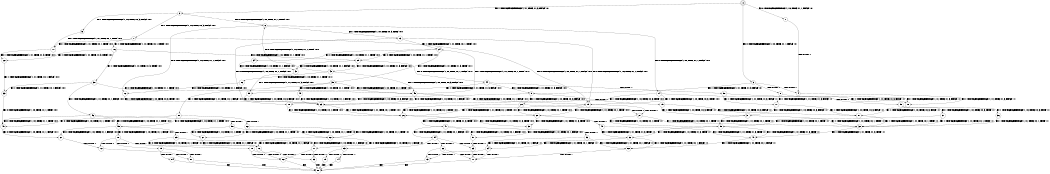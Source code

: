 digraph BCG {
size = "7, 10.5";
center = TRUE;
node [shape = circle];
0 [peripheries = 2];
0 -> 1 [label = "EX !0 !ATOMIC_EXCH_BRANCH (1, +0, TRUE, +1, 1, FALSE) !:0:"];
0 -> 2 [label = "EX !1 !ATOMIC_EXCH_BRANCH (1, +1, TRUE, +1, 3, FALSE) !:0:"];
0 -> 3 [label = "EX !0 !ATOMIC_EXCH_BRANCH (1, +0, TRUE, +1, 1, FALSE) !:0:"];
1 -> 4 [label = "TERMINATE !0"];
2 -> 5 [label = "EX !1 !ATOMIC_EXCH_BRANCH (1, +0, TRUE, +0, 3, FALSE) !:0:1:"];
2 -> 6 [label = "EX !0 !ATOMIC_EXCH_BRANCH (1, +0, TRUE, +1, 1, TRUE) !:0:1:"];
2 -> 7 [label = "EX !1 !ATOMIC_EXCH_BRANCH (1, +0, TRUE, +0, 3, FALSE) !:0:1:"];
3 -> 4 [label = "TERMINATE !0"];
3 -> 8 [label = "TERMINATE !0"];
3 -> 9 [label = "EX !1 !ATOMIC_EXCH_BRANCH (1, +1, TRUE, +1, 3, FALSE) !:0:"];
4 -> 10 [label = "EX !1 !ATOMIC_EXCH_BRANCH (1, +1, TRUE, +1, 3, FALSE) !:1:"];
5 -> 11 [label = "EX !1 !ATOMIC_EXCH_BRANCH (1, +1, TRUE, +0, 1, TRUE) !:0:1:"];
6 -> 12 [label = "EX !0 !ATOMIC_EXCH_BRANCH (1, +0, TRUE, +1, 1, FALSE) !:0:1:"];
6 -> 13 [label = "EX !1 !ATOMIC_EXCH_BRANCH (1, +0, TRUE, +0, 3, TRUE) !:0:1:"];
6 -> 14 [label = "EX !0 !ATOMIC_EXCH_BRANCH (1, +0, TRUE, +1, 1, FALSE) !:0:1:"];
7 -> 11 [label = "EX !1 !ATOMIC_EXCH_BRANCH (1, +1, TRUE, +0, 1, TRUE) !:0:1:"];
7 -> 15 [label = "EX !0 !ATOMIC_EXCH_BRANCH (1, +0, TRUE, +1, 1, FALSE) !:0:1:"];
7 -> 16 [label = "EX !1 !ATOMIC_EXCH_BRANCH (1, +1, TRUE, +0, 1, TRUE) !:0:1:"];
8 -> 10 [label = "EX !1 !ATOMIC_EXCH_BRANCH (1, +1, TRUE, +1, 3, FALSE) !:1:"];
8 -> 17 [label = "EX !1 !ATOMIC_EXCH_BRANCH (1, +1, TRUE, +1, 3, FALSE) !:1:"];
9 -> 18 [label = "EX !1 !ATOMIC_EXCH_BRANCH (1, +0, TRUE, +0, 3, FALSE) !:0:1:"];
9 -> 19 [label = "TERMINATE !0"];
9 -> 20 [label = "EX !1 !ATOMIC_EXCH_BRANCH (1, +0, TRUE, +0, 3, FALSE) !:0:1:"];
10 -> 21 [label = "EX !1 !ATOMIC_EXCH_BRANCH (1, +0, TRUE, +0, 3, FALSE) !:1:"];
11 -> 22 [label = "EX !1 !ATOMIC_EXCH_BRANCH (1, +1, TRUE, +1, 3, TRUE) !:0:1:"];
12 -> 23 [label = "EX !1 !ATOMIC_EXCH_BRANCH (1, +0, TRUE, +0, 3, TRUE) !:0:1:"];
13 -> 23 [label = "EX !0 !ATOMIC_EXCH_BRANCH (1, +0, TRUE, +1, 1, FALSE) !:0:1:"];
13 -> 24 [label = "EX !1 !ATOMIC_EXCH_BRANCH (1, +1, TRUE, +0, 1, TRUE) !:0:1:"];
13 -> 15 [label = "EX !0 !ATOMIC_EXCH_BRANCH (1, +0, TRUE, +1, 1, FALSE) !:0:1:"];
14 -> 23 [label = "EX !1 !ATOMIC_EXCH_BRANCH (1, +0, TRUE, +0, 3, TRUE) !:0:1:"];
14 -> 25 [label = "TERMINATE !0"];
14 -> 15 [label = "EX !1 !ATOMIC_EXCH_BRANCH (1, +0, TRUE, +0, 3, TRUE) !:0:1:"];
15 -> 26 [label = "EX !1 !ATOMIC_EXCH_BRANCH (1, +1, TRUE, +0, 1, TRUE) !:0:1:"];
15 -> 27 [label = "TERMINATE !0"];
15 -> 28 [label = "EX !1 !ATOMIC_EXCH_BRANCH (1, +1, TRUE, +0, 1, TRUE) !:0:1:"];
16 -> 22 [label = "EX !1 !ATOMIC_EXCH_BRANCH (1, +1, TRUE, +1, 3, TRUE) !:0:1:"];
16 -> 29 [label = "EX !0 !ATOMIC_EXCH_BRANCH (1, +0, TRUE, +1, 1, TRUE) !:0:1:"];
16 -> 30 [label = "EX !1 !ATOMIC_EXCH_BRANCH (1, +1, TRUE, +1, 3, TRUE) !:0:1:"];
17 -> 21 [label = "EX !1 !ATOMIC_EXCH_BRANCH (1, +0, TRUE, +0, 3, FALSE) !:1:"];
17 -> 31 [label = "EX !1 !ATOMIC_EXCH_BRANCH (1, +0, TRUE, +0, 3, FALSE) !:1:"];
18 -> 26 [label = "EX !1 !ATOMIC_EXCH_BRANCH (1, +1, TRUE, +0, 1, TRUE) !:0:1:"];
19 -> 21 [label = "EX !1 !ATOMIC_EXCH_BRANCH (1, +0, TRUE, +0, 3, FALSE) !:1:"];
19 -> 31 [label = "EX !1 !ATOMIC_EXCH_BRANCH (1, +0, TRUE, +0, 3, FALSE) !:1:"];
20 -> 26 [label = "EX !1 !ATOMIC_EXCH_BRANCH (1, +1, TRUE, +0, 1, TRUE) !:0:1:"];
20 -> 27 [label = "TERMINATE !0"];
20 -> 28 [label = "EX !1 !ATOMIC_EXCH_BRANCH (1, +1, TRUE, +0, 1, TRUE) !:0:1:"];
21 -> 32 [label = "EX !1 !ATOMIC_EXCH_BRANCH (1, +1, TRUE, +0, 1, TRUE) !:1:"];
22 -> 33 [label = "EX !1 !ATOMIC_EXCH_BRANCH (1, +1, TRUE, +0, 1, FALSE) !:0:1:"];
23 -> 26 [label = "EX !1 !ATOMIC_EXCH_BRANCH (1, +1, TRUE, +0, 1, TRUE) !:0:1:"];
24 -> 34 [label = "EX !0 !ATOMIC_EXCH_BRANCH (1, +0, TRUE, +1, 1, TRUE) !:0:1:"];
24 -> 35 [label = "EX !1 !ATOMIC_EXCH_BRANCH (1, +1, TRUE, +1, 3, TRUE) !:0:1:"];
24 -> 29 [label = "EX !0 !ATOMIC_EXCH_BRANCH (1, +0, TRUE, +1, 1, TRUE) !:0:1:"];
25 -> 36 [label = "EX !1 !ATOMIC_EXCH_BRANCH (1, +0, TRUE, +0, 3, TRUE) !:1:"];
25 -> 37 [label = "EX !1 !ATOMIC_EXCH_BRANCH (1, +0, TRUE, +0, 3, TRUE) !:1:"];
26 -> 38 [label = "EX !1 !ATOMIC_EXCH_BRANCH (1, +1, TRUE, +1, 3, TRUE) !:0:1:"];
27 -> 32 [label = "EX !1 !ATOMIC_EXCH_BRANCH (1, +1, TRUE, +0, 1, TRUE) !:1:"];
27 -> 39 [label = "EX !1 !ATOMIC_EXCH_BRANCH (1, +1, TRUE, +0, 1, TRUE) !:1:"];
28 -> 38 [label = "EX !1 !ATOMIC_EXCH_BRANCH (1, +1, TRUE, +1, 3, TRUE) !:0:1:"];
28 -> 40 [label = "TERMINATE !0"];
28 -> 41 [label = "EX !1 !ATOMIC_EXCH_BRANCH (1, +1, TRUE, +1, 3, TRUE) !:0:1:"];
29 -> 42 [label = "EX !0 !ATOMIC_EXCH_BRANCH (1, +0, TRUE, +1, 1, FALSE) !:0:1:"];
29 -> 43 [label = "EX !1 !ATOMIC_EXCH_BRANCH (1, +1, TRUE, +1, 3, FALSE) !:0:1:"];
29 -> 44 [label = "EX !0 !ATOMIC_EXCH_BRANCH (1, +0, TRUE, +1, 1, FALSE) !:0:1:"];
30 -> 33 [label = "EX !1 !ATOMIC_EXCH_BRANCH (1, +1, TRUE, +0, 1, FALSE) !:0:1:"];
30 -> 45 [label = "EX !0 !ATOMIC_EXCH_BRANCH (1, +0, TRUE, +1, 1, TRUE) !:0:1:"];
30 -> 46 [label = "EX !1 !ATOMIC_EXCH_BRANCH (1, +1, TRUE, +0, 1, FALSE) !:0:1:"];
31 -> 32 [label = "EX !1 !ATOMIC_EXCH_BRANCH (1, +1, TRUE, +0, 1, TRUE) !:1:"];
31 -> 39 [label = "EX !1 !ATOMIC_EXCH_BRANCH (1, +1, TRUE, +0, 1, TRUE) !:1:"];
32 -> 47 [label = "EX !1 !ATOMIC_EXCH_BRANCH (1, +1, TRUE, +1, 3, TRUE) !:1:"];
33 -> 48 [label = "EX !0 !ATOMIC_EXCH_BRANCH (1, +0, TRUE, +1, 1, TRUE) !:0:1:"];
34 -> 42 [label = "EX !0 !ATOMIC_EXCH_BRANCH (1, +0, TRUE, +1, 1, FALSE) !:0:1:"];
35 -> 49 [label = "EX !0 !ATOMIC_EXCH_BRANCH (1, +0, TRUE, +1, 1, TRUE) !:0:1:"];
35 -> 50 [label = "EX !1 !ATOMIC_EXCH_BRANCH (1, +1, TRUE, +0, 1, FALSE) !:0:1:"];
35 -> 45 [label = "EX !0 !ATOMIC_EXCH_BRANCH (1, +0, TRUE, +1, 1, TRUE) !:0:1:"];
36 -> 32 [label = "EX !1 !ATOMIC_EXCH_BRANCH (1, +1, TRUE, +0, 1, TRUE) !:1:"];
37 -> 32 [label = "EX !1 !ATOMIC_EXCH_BRANCH (1, +1, TRUE, +0, 1, TRUE) !:1:"];
37 -> 39 [label = "EX !1 !ATOMIC_EXCH_BRANCH (1, +1, TRUE, +0, 1, TRUE) !:1:"];
38 -> 51 [label = "EX !1 !ATOMIC_EXCH_BRANCH (1, +1, TRUE, +0, 1, FALSE) !:0:1:"];
39 -> 47 [label = "EX !1 !ATOMIC_EXCH_BRANCH (1, +1, TRUE, +1, 3, TRUE) !:1:"];
39 -> 52 [label = "EX !1 !ATOMIC_EXCH_BRANCH (1, +1, TRUE, +1, 3, TRUE) !:1:"];
40 -> 47 [label = "EX !1 !ATOMIC_EXCH_BRANCH (1, +1, TRUE, +1, 3, TRUE) !:1:"];
40 -> 52 [label = "EX !1 !ATOMIC_EXCH_BRANCH (1, +1, TRUE, +1, 3, TRUE) !:1:"];
41 -> 51 [label = "EX !1 !ATOMIC_EXCH_BRANCH (1, +1, TRUE, +0, 1, FALSE) !:0:1:"];
41 -> 53 [label = "TERMINATE !0"];
41 -> 54 [label = "EX !1 !ATOMIC_EXCH_BRANCH (1, +1, TRUE, +0, 1, FALSE) !:0:1:"];
42 -> 55 [label = "EX !1 !ATOMIC_EXCH_BRANCH (1, +1, TRUE, +1, 3, FALSE) !:0:1:"];
43 -> 56 [label = "EX !0 !ATOMIC_EXCH_BRANCH (1, +0, TRUE, +1, 1, TRUE) !:0:1:"];
43 -> 45 [label = "EX !1 !ATOMIC_EXCH_BRANCH (1, +0, TRUE, +0, 3, FALSE) !:0:1:"];
43 -> 6 [label = "EX !0 !ATOMIC_EXCH_BRANCH (1, +0, TRUE, +1, 1, TRUE) !:0:1:"];
44 -> 55 [label = "EX !1 !ATOMIC_EXCH_BRANCH (1, +1, TRUE, +1, 3, FALSE) !:0:1:"];
44 -> 57 [label = "TERMINATE !0"];
44 -> 9 [label = "EX !1 !ATOMIC_EXCH_BRANCH (1, +1, TRUE, +1, 3, FALSE) !:0:1:"];
45 -> 23 [label = "EX !0 !ATOMIC_EXCH_BRANCH (1, +0, TRUE, +1, 1, FALSE) !:0:1:"];
45 -> 24 [label = "EX !1 !ATOMIC_EXCH_BRANCH (1, +1, TRUE, +0, 1, TRUE) !:0:1:"];
45 -> 15 [label = "EX !0 !ATOMIC_EXCH_BRANCH (1, +0, TRUE, +1, 1, FALSE) !:0:1:"];
46 -> 48 [label = "EX !0 !ATOMIC_EXCH_BRANCH (1, +0, TRUE, +1, 1, TRUE) !:0:1:"];
46 -> 58 [label = "TERMINATE !1"];
46 -> 59 [label = "EX !0 !ATOMIC_EXCH_BRANCH (1, +0, TRUE, +1, 1, TRUE) !:0:1:"];
47 -> 60 [label = "EX !1 !ATOMIC_EXCH_BRANCH (1, +1, TRUE, +0, 1, FALSE) !:1:"];
48 -> 61 [label = "EX !0 !ATOMIC_EXCH_BRANCH (1, +0, TRUE, +1, 1, FALSE) !:0:1:"];
49 -> 23 [label = "EX !0 !ATOMIC_EXCH_BRANCH (1, +0, TRUE, +1, 1, FALSE) !:0:1:"];
50 -> 48 [label = "EX !0 !ATOMIC_EXCH_BRANCH (1, +0, TRUE, +1, 1, TRUE) !:0:1:"];
50 -> 62 [label = "TERMINATE !1"];
50 -> 59 [label = "EX !0 !ATOMIC_EXCH_BRANCH (1, +0, TRUE, +1, 1, TRUE) !:0:1:"];
51 -> 63 [label = "TERMINATE !0"];
52 -> 60 [label = "EX !1 !ATOMIC_EXCH_BRANCH (1, +1, TRUE, +0, 1, FALSE) !:1:"];
52 -> 64 [label = "EX !1 !ATOMIC_EXCH_BRANCH (1, +1, TRUE, +0, 1, FALSE) !:1:"];
53 -> 60 [label = "EX !1 !ATOMIC_EXCH_BRANCH (1, +1, TRUE, +0, 1, FALSE) !:1:"];
53 -> 64 [label = "EX !1 !ATOMIC_EXCH_BRANCH (1, +1, TRUE, +0, 1, FALSE) !:1:"];
54 -> 63 [label = "TERMINATE !0"];
54 -> 65 [label = "TERMINATE !1"];
54 -> 66 [label = "TERMINATE !0"];
55 -> 18 [label = "EX !1 !ATOMIC_EXCH_BRANCH (1, +0, TRUE, +0, 3, FALSE) !:0:1:"];
56 -> 12 [label = "EX !0 !ATOMIC_EXCH_BRANCH (1, +0, TRUE, +1, 1, FALSE) !:0:1:"];
57 -> 10 [label = "EX !1 !ATOMIC_EXCH_BRANCH (1, +1, TRUE, +1, 3, FALSE) !:1:"];
57 -> 17 [label = "EX !1 !ATOMIC_EXCH_BRANCH (1, +1, TRUE, +1, 3, FALSE) !:1:"];
58 -> 67 [label = "EX !0 !ATOMIC_EXCH_BRANCH (1, +0, TRUE, +1, 1, TRUE) !:0:"];
58 -> 68 [label = "EX !0 !ATOMIC_EXCH_BRANCH (1, +0, TRUE, +1, 1, TRUE) !:0:"];
59 -> 61 [label = "EX !0 !ATOMIC_EXCH_BRANCH (1, +0, TRUE, +1, 1, FALSE) !:0:1:"];
59 -> 69 [label = "TERMINATE !1"];
59 -> 70 [label = "EX !0 !ATOMIC_EXCH_BRANCH (1, +0, TRUE, +1, 1, FALSE) !:0:1:"];
60 -> 71 [label = "TERMINATE !1"];
61 -> 72 [label = "TERMINATE !0"];
62 -> 67 [label = "EX !0 !ATOMIC_EXCH_BRANCH (1, +0, TRUE, +1, 1, TRUE) !:0:"];
62 -> 68 [label = "EX !0 !ATOMIC_EXCH_BRANCH (1, +0, TRUE, +1, 1, TRUE) !:0:"];
63 -> 71 [label = "TERMINATE !1"];
64 -> 71 [label = "TERMINATE !1"];
64 -> 73 [label = "TERMINATE !1"];
65 -> 74 [label = "TERMINATE !0"];
65 -> 75 [label = "TERMINATE !0"];
66 -> 71 [label = "TERMINATE !1"];
66 -> 73 [label = "TERMINATE !1"];
67 -> 76 [label = "EX !0 !ATOMIC_EXCH_BRANCH (1, +0, TRUE, +1, 1, FALSE) !:0:"];
68 -> 76 [label = "EX !0 !ATOMIC_EXCH_BRANCH (1, +0, TRUE, +1, 1, FALSE) !:0:"];
68 -> 77 [label = "EX !0 !ATOMIC_EXCH_BRANCH (1, +0, TRUE, +1, 1, FALSE) !:0:"];
69 -> 76 [label = "EX !0 !ATOMIC_EXCH_BRANCH (1, +0, TRUE, +1, 1, FALSE) !:0:"];
69 -> 77 [label = "EX !0 !ATOMIC_EXCH_BRANCH (1, +0, TRUE, +1, 1, FALSE) !:0:"];
70 -> 72 [label = "TERMINATE !0"];
70 -> 78 [label = "TERMINATE !1"];
70 -> 79 [label = "TERMINATE !0"];
71 -> 80 [label = "exit"];
72 -> 81 [label = "TERMINATE !1"];
73 -> 80 [label = "exit"];
74 -> 80 [label = "exit"];
75 -> 80 [label = "exit"];
76 -> 82 [label = "TERMINATE !0"];
77 -> 82 [label = "TERMINATE !0"];
77 -> 83 [label = "TERMINATE !0"];
78 -> 82 [label = "TERMINATE !0"];
78 -> 83 [label = "TERMINATE !0"];
79 -> 81 [label = "TERMINATE !1"];
79 -> 84 [label = "TERMINATE !1"];
81 -> 80 [label = "exit"];
82 -> 80 [label = "exit"];
83 -> 80 [label = "exit"];
84 -> 80 [label = "exit"];
}
